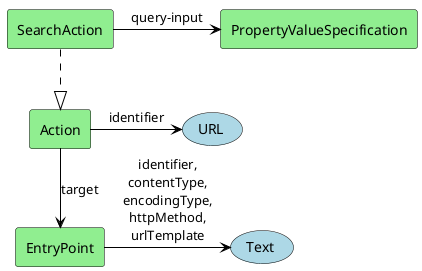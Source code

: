 @startuml

!define Class agent
!define Property usecase

skinparam Property {
BackgroundColor LightBlue
BorderColor Black
  ArrowColor Black
  linetype Ortho
}

skinparam Class {
BackgroundColor LightGreen
BorderColor Black
ArrowColor Black
linetype Ortho
}


Class Action
Class SearchAction
Class EntryPoint
Class PropertyValueSpecification

' using blanks inside () creates separate objects

SearchAction .down.|> Action

Action -down-> EntryPoint : "target"

Action -right-> (URL) : "identifier"

EntryPoint -right-> (Text) : "identifier,\ncontentType,\nencodingType,\nhttpMethod,\nurlTemplate"

SearchAction -right-> PropertyValueSpecification : "query-input"






@enduml